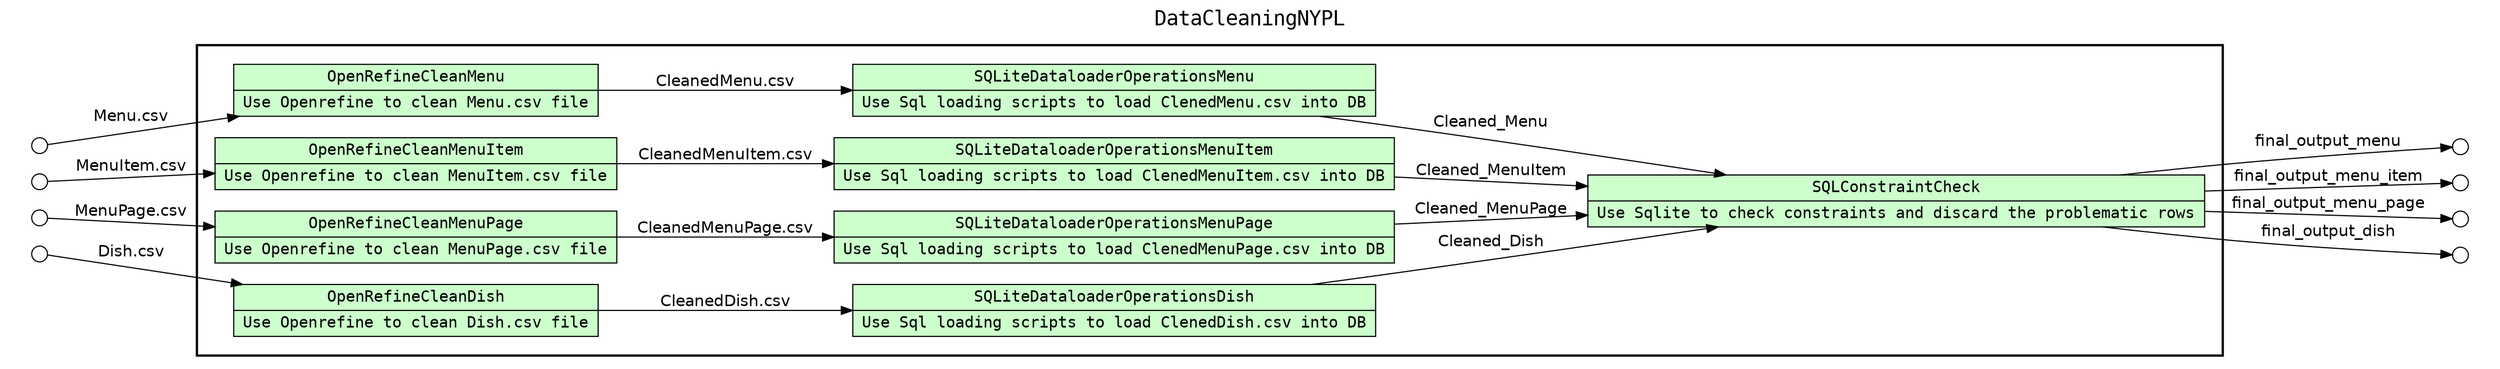 digraph Workflow {
rankdir=LR
fontname=Courier; fontsize=18; labelloc=t
label=DataCleaningNYPL
subgraph cluster_workflow_box_outer { label=""; color=black; penwidth=2
subgraph cluster_workflow_box_inner { label=""; color=white
node[shape=box style=filled fillcolor="#CCFFCC" peripheries=1 fontname=Courier]
OpenRefineCleanMenu [shape=record rankdir=LR label="{{<f0> OpenRefineCleanMenu |<f1> Use Openrefine to clean Menu.csv file}}"];
OpenRefineCleanMenuItem [shape=record rankdir=LR label="{{<f0> OpenRefineCleanMenuItem |<f1> Use Openrefine to clean MenuItem.csv file}}"];
OpenRefineCleanMenuPage [shape=record rankdir=LR label="{{<f0> OpenRefineCleanMenuPage |<f1> Use Openrefine to clean MenuPage.csv file}}"];
OpenRefineCleanDish [shape=record rankdir=LR label="{{<f0> OpenRefineCleanDish |<f1> Use Openrefine to clean Dish.csv file}}"];
SQLiteDataloaderOperationsMenu [shape=record rankdir=LR label="{{<f0> SQLiteDataloaderOperationsMenu |<f1> Use Sql loading scripts to load ClenedMenu.csv into DB}}"];
SQLiteDataloaderOperationsMenuItem [shape=record rankdir=LR label="{{<f0> SQLiteDataloaderOperationsMenuItem |<f1> Use Sql loading scripts to load ClenedMenuItem.csv into DB}}"];
SQLiteDataloaderOperationsMenuPage [shape=record rankdir=LR label="{{<f0> SQLiteDataloaderOperationsMenuPage |<f1> Use Sql loading scripts to load ClenedMenuPage.csv into DB}}"];
SQLiteDataloaderOperationsDish [shape=record rankdir=LR label="{{<f0> SQLiteDataloaderOperationsDish |<f1> Use Sql loading scripts to load ClenedDish.csv into DB}}"];
SQLConstraintCheck [shape=record rankdir=LR label="{{<f0> SQLConstraintCheck |<f1> Use Sqlite to check constraints and discard the problematic rows}}"];
edge[fontname=Helvetica]
OpenRefineCleanMenu -> SQLiteDataloaderOperationsMenu [label="CleanedMenu.csv"]
OpenRefineCleanMenuItem -> SQLiteDataloaderOperationsMenuItem [label="CleanedMenuItem.csv"]
OpenRefineCleanMenuPage -> SQLiteDataloaderOperationsMenuPage [label="CleanedMenuPage.csv"]
OpenRefineCleanDish -> SQLiteDataloaderOperationsDish [label="CleanedDish.csv"]
SQLiteDataloaderOperationsMenu -> SQLConstraintCheck [label=Cleaned_Menu]
SQLiteDataloaderOperationsMenuItem -> SQLConstraintCheck [label=Cleaned_MenuItem]
SQLiteDataloaderOperationsMenuPage -> SQLConstraintCheck [label=Cleaned_MenuPage]
SQLiteDataloaderOperationsDish -> SQLConstraintCheck [label=Cleaned_Dish]
}}
subgraph cluster_input_ports_group_outer { label=""; color=white
subgraph cluster_input_ports_group_inner { label=""; color=white
node[shape=circle style=filled fillcolor="#FFFFFF" peripheries=1 fontname=Courier width=0.2]
"Menu.csv_input_port" [label=""]
"MenuItem.csv_input_port" [label=""]
"MenuPage.csv_input_port" [label=""]
"Dish.csv_input_port" [label=""]
}}
subgraph cluster_output_ports_group_outer { label=""; color=white
subgraph cluster_output_ports_group_inner { label=""; color=white
node[shape=circle style=filled fillcolor="#FFFFFF" peripheries=1 fontname=Courier width=0.2]
final_output_menu_output_port [label=""]
final_output_menu_item_output_port [label=""]
final_output_menu_page_output_port [label=""]
final_output_dish_output_port [label=""]
}}
edge[fontname=Helvetica]
"Menu.csv_input_port" -> OpenRefineCleanMenu [label="Menu.csv"]
"MenuItem.csv_input_port" -> OpenRefineCleanMenuItem [label="MenuItem.csv"]
"MenuPage.csv_input_port" -> OpenRefineCleanMenuPage [label="MenuPage.csv"]
"Dish.csv_input_port" -> OpenRefineCleanDish [label="Dish.csv"]
edge[fontname=Helvetica]
SQLConstraintCheck -> final_output_menu_output_port [label=final_output_menu]
SQLConstraintCheck -> final_output_menu_item_output_port [label=final_output_menu_item]
SQLConstraintCheck -> final_output_menu_page_output_port [label=final_output_menu_page]
SQLConstraintCheck -> final_output_dish_output_port [label=final_output_dish]
}
